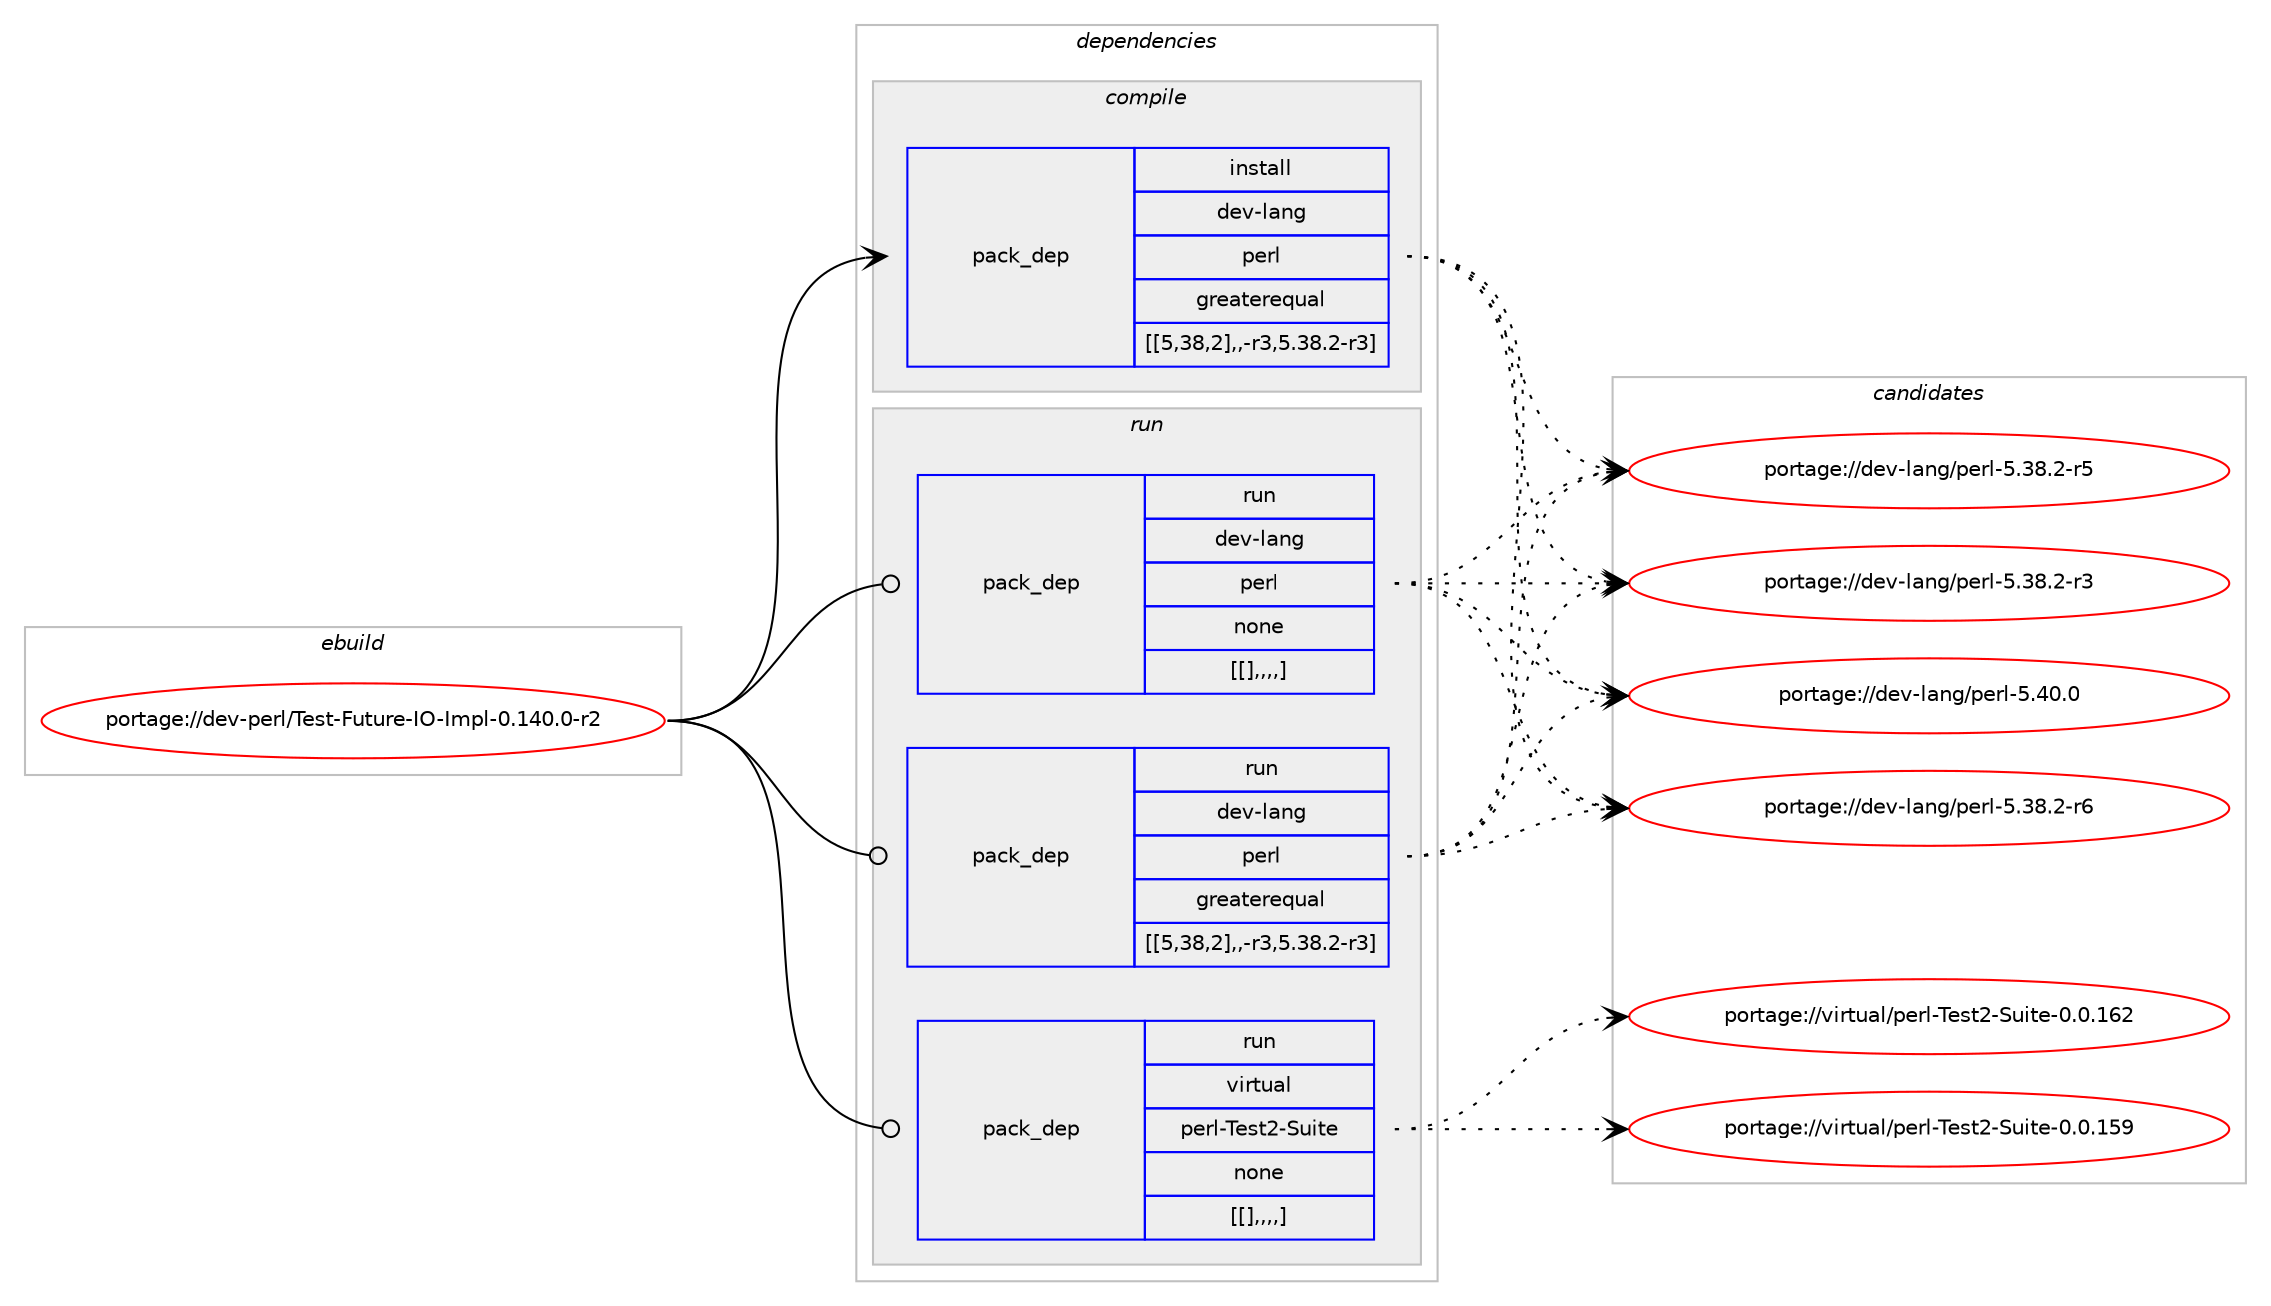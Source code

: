 digraph prolog {

# *************
# Graph options
# *************

newrank=true;
concentrate=true;
compound=true;
graph [rankdir=LR,fontname=Helvetica,fontsize=10,ranksep=1.5];#, ranksep=2.5, nodesep=0.2];
edge  [arrowhead=vee];
node  [fontname=Helvetica,fontsize=10];

# **********
# The ebuild
# **********

subgraph cluster_leftcol {
color=gray;
label=<<i>ebuild</i>>;
id [label="portage://dev-perl/Test-Future-IO-Impl-0.140.0-r2", color=red, width=4, href="../dev-perl/Test-Future-IO-Impl-0.140.0-r2.svg"];
}

# ****************
# The dependencies
# ****************

subgraph cluster_midcol {
color=gray;
label=<<i>dependencies</i>>;
subgraph cluster_compile {
fillcolor="#eeeeee";
style=filled;
label=<<i>compile</i>>;
subgraph pack106641 {
dependency138504 [label=<<TABLE BORDER="0" CELLBORDER="1" CELLSPACING="0" CELLPADDING="4" WIDTH="220"><TR><TD ROWSPAN="6" CELLPADDING="30">pack_dep</TD></TR><TR><TD WIDTH="110">install</TD></TR><TR><TD>dev-lang</TD></TR><TR><TD>perl</TD></TR><TR><TD>greaterequal</TD></TR><TR><TD>[[5,38,2],,-r3,5.38.2-r3]</TD></TR></TABLE>>, shape=none, color=blue];
}
id:e -> dependency138504:w [weight=20,style="solid",arrowhead="vee"];
}
subgraph cluster_compileandrun {
fillcolor="#eeeeee";
style=filled;
label=<<i>compile and run</i>>;
}
subgraph cluster_run {
fillcolor="#eeeeee";
style=filled;
label=<<i>run</i>>;
subgraph pack106642 {
dependency138505 [label=<<TABLE BORDER="0" CELLBORDER="1" CELLSPACING="0" CELLPADDING="4" WIDTH="220"><TR><TD ROWSPAN="6" CELLPADDING="30">pack_dep</TD></TR><TR><TD WIDTH="110">run</TD></TR><TR><TD>dev-lang</TD></TR><TR><TD>perl</TD></TR><TR><TD>greaterequal</TD></TR><TR><TD>[[5,38,2],,-r3,5.38.2-r3]</TD></TR></TABLE>>, shape=none, color=blue];
}
id:e -> dependency138505:w [weight=20,style="solid",arrowhead="odot"];
subgraph pack106643 {
dependency138506 [label=<<TABLE BORDER="0" CELLBORDER="1" CELLSPACING="0" CELLPADDING="4" WIDTH="220"><TR><TD ROWSPAN="6" CELLPADDING="30">pack_dep</TD></TR><TR><TD WIDTH="110">run</TD></TR><TR><TD>dev-lang</TD></TR><TR><TD>perl</TD></TR><TR><TD>none</TD></TR><TR><TD>[[],,,,]</TD></TR></TABLE>>, shape=none, color=blue];
}
id:e -> dependency138506:w [weight=20,style="solid",arrowhead="odot"];
subgraph pack106644 {
dependency138507 [label=<<TABLE BORDER="0" CELLBORDER="1" CELLSPACING="0" CELLPADDING="4" WIDTH="220"><TR><TD ROWSPAN="6" CELLPADDING="30">pack_dep</TD></TR><TR><TD WIDTH="110">run</TD></TR><TR><TD>virtual</TD></TR><TR><TD>perl-Test2-Suite</TD></TR><TR><TD>none</TD></TR><TR><TD>[[],,,,]</TD></TR></TABLE>>, shape=none, color=blue];
}
id:e -> dependency138507:w [weight=20,style="solid",arrowhead="odot"];
}
}

# **************
# The candidates
# **************

subgraph cluster_choices {
rank=same;
color=gray;
label=<<i>candidates</i>>;

subgraph choice106641 {
color=black;
nodesep=1;
choice10010111845108971101034711210111410845534652484648 [label="portage://dev-lang/perl-5.40.0", color=red, width=4,href="../dev-lang/perl-5.40.0.svg"];
choice100101118451089711010347112101114108455346515646504511454 [label="portage://dev-lang/perl-5.38.2-r6", color=red, width=4,href="../dev-lang/perl-5.38.2-r6.svg"];
choice100101118451089711010347112101114108455346515646504511453 [label="portage://dev-lang/perl-5.38.2-r5", color=red, width=4,href="../dev-lang/perl-5.38.2-r5.svg"];
choice100101118451089711010347112101114108455346515646504511451 [label="portage://dev-lang/perl-5.38.2-r3", color=red, width=4,href="../dev-lang/perl-5.38.2-r3.svg"];
dependency138504:e -> choice10010111845108971101034711210111410845534652484648:w [style=dotted,weight="100"];
dependency138504:e -> choice100101118451089711010347112101114108455346515646504511454:w [style=dotted,weight="100"];
dependency138504:e -> choice100101118451089711010347112101114108455346515646504511453:w [style=dotted,weight="100"];
dependency138504:e -> choice100101118451089711010347112101114108455346515646504511451:w [style=dotted,weight="100"];
}
subgraph choice106642 {
color=black;
nodesep=1;
choice10010111845108971101034711210111410845534652484648 [label="portage://dev-lang/perl-5.40.0", color=red, width=4,href="../dev-lang/perl-5.40.0.svg"];
choice100101118451089711010347112101114108455346515646504511454 [label="portage://dev-lang/perl-5.38.2-r6", color=red, width=4,href="../dev-lang/perl-5.38.2-r6.svg"];
choice100101118451089711010347112101114108455346515646504511453 [label="portage://dev-lang/perl-5.38.2-r5", color=red, width=4,href="../dev-lang/perl-5.38.2-r5.svg"];
choice100101118451089711010347112101114108455346515646504511451 [label="portage://dev-lang/perl-5.38.2-r3", color=red, width=4,href="../dev-lang/perl-5.38.2-r3.svg"];
dependency138505:e -> choice10010111845108971101034711210111410845534652484648:w [style=dotted,weight="100"];
dependency138505:e -> choice100101118451089711010347112101114108455346515646504511454:w [style=dotted,weight="100"];
dependency138505:e -> choice100101118451089711010347112101114108455346515646504511453:w [style=dotted,weight="100"];
dependency138505:e -> choice100101118451089711010347112101114108455346515646504511451:w [style=dotted,weight="100"];
}
subgraph choice106643 {
color=black;
nodesep=1;
choice10010111845108971101034711210111410845534652484648 [label="portage://dev-lang/perl-5.40.0", color=red, width=4,href="../dev-lang/perl-5.40.0.svg"];
choice100101118451089711010347112101114108455346515646504511454 [label="portage://dev-lang/perl-5.38.2-r6", color=red, width=4,href="../dev-lang/perl-5.38.2-r6.svg"];
choice100101118451089711010347112101114108455346515646504511453 [label="portage://dev-lang/perl-5.38.2-r5", color=red, width=4,href="../dev-lang/perl-5.38.2-r5.svg"];
choice100101118451089711010347112101114108455346515646504511451 [label="portage://dev-lang/perl-5.38.2-r3", color=red, width=4,href="../dev-lang/perl-5.38.2-r3.svg"];
dependency138506:e -> choice10010111845108971101034711210111410845534652484648:w [style=dotted,weight="100"];
dependency138506:e -> choice100101118451089711010347112101114108455346515646504511454:w [style=dotted,weight="100"];
dependency138506:e -> choice100101118451089711010347112101114108455346515646504511453:w [style=dotted,weight="100"];
dependency138506:e -> choice100101118451089711010347112101114108455346515646504511451:w [style=dotted,weight="100"];
}
subgraph choice106644 {
color=black;
nodesep=1;
choice118105114116117971084711210111410845841011151165045831171051161014548464846495450 [label="portage://virtual/perl-Test2-Suite-0.0.162", color=red, width=4,href="../virtual/perl-Test2-Suite-0.0.162.svg"];
choice118105114116117971084711210111410845841011151165045831171051161014548464846495357 [label="portage://virtual/perl-Test2-Suite-0.0.159", color=red, width=4,href="../virtual/perl-Test2-Suite-0.0.159.svg"];
dependency138507:e -> choice118105114116117971084711210111410845841011151165045831171051161014548464846495450:w [style=dotted,weight="100"];
dependency138507:e -> choice118105114116117971084711210111410845841011151165045831171051161014548464846495357:w [style=dotted,weight="100"];
}
}

}
